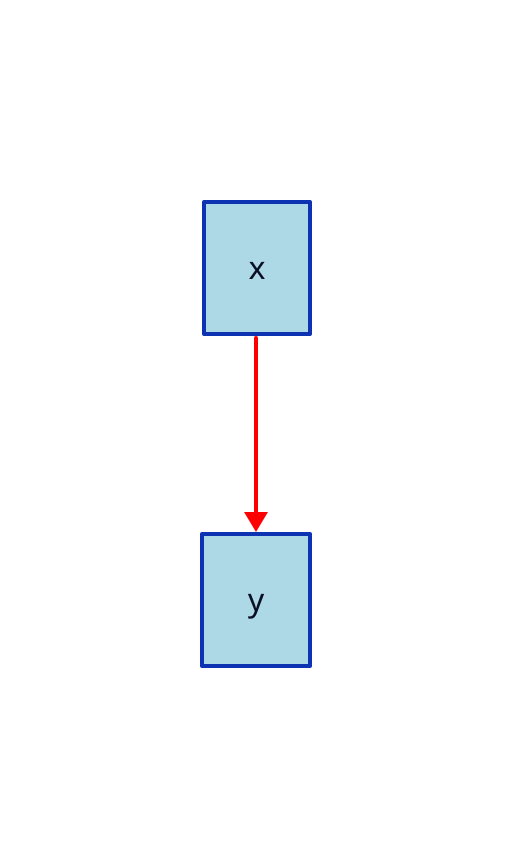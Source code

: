 # Add to the top of your diagram
***.style.fill: lightblue
(*** -> ***)[*]: {
  style.stroke: red
}

x -> y
